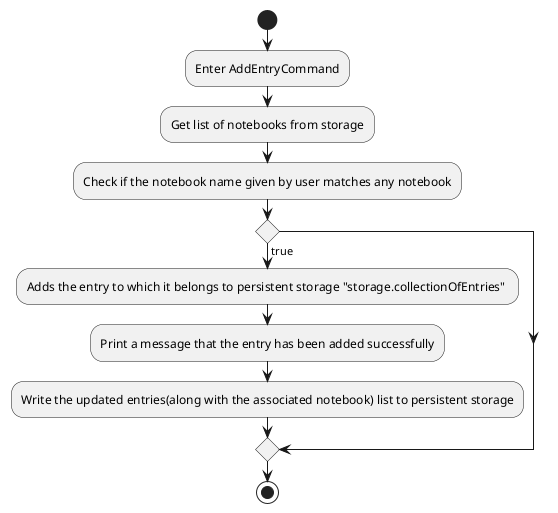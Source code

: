 @startuml
'https://plantuml.com/activity-diagram-beta

start
:Enter AddEntryCommand;
:Get list of notebooks from storage;
:Check if the notebook name given by user matches any notebook;
if () then (true)
  :Adds the entry to which it belongs to persistent storage "storage.collectionOfEntries" ;
  :Print a message that the entry has been added successfully;
  :Write the updated entries(along with the associated notebook) list to persistent storage;
endif

stop

@enduml
